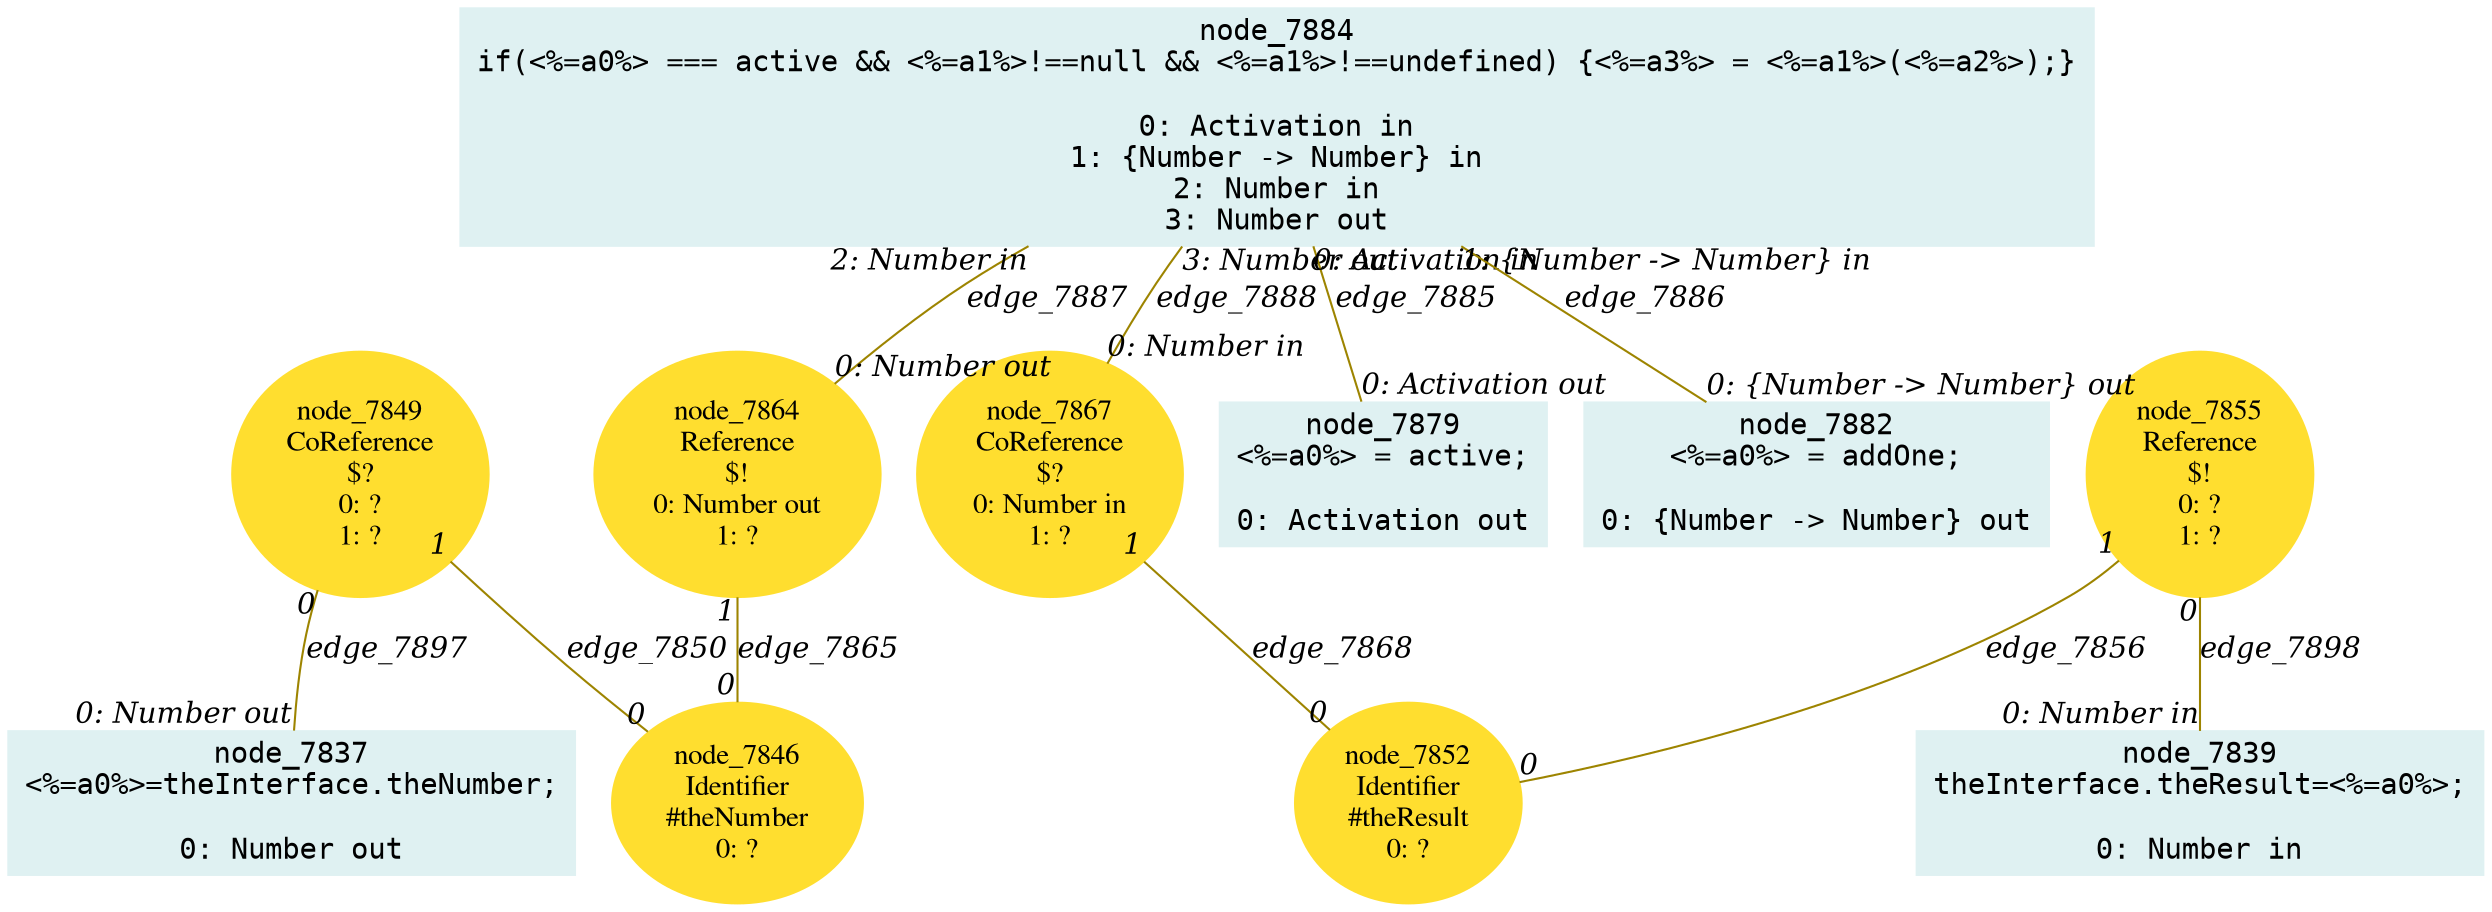 digraph g{node_7837 [shape="box", style="filled", color="#dff1f2", fontname="Courier", label="node_7837
<%=a0%>=theInterface.theNumber;

0: Number out" ]
node_7839 [shape="box", style="filled", color="#dff1f2", fontname="Courier", label="node_7839
theInterface.theResult=<%=a0%>;

0: Number in" ]
node_7846 [shape="ellipse", style="filled", color="#ffde2f", fontname="Times", label="node_7846
Identifier
#theNumber
0: ?" ]
node_7849 [shape="ellipse", style="filled", color="#ffde2f", fontname="Times", label="node_7849
CoReference
$?
0: ?
1: ?" ]
node_7852 [shape="ellipse", style="filled", color="#ffde2f", fontname="Times", label="node_7852
Identifier
#theResult
0: ?" ]
node_7855 [shape="ellipse", style="filled", color="#ffde2f", fontname="Times", label="node_7855
Reference
$!
0: ?
1: ?" ]
node_7864 [shape="ellipse", style="filled", color="#ffde2f", fontname="Times", label="node_7864
Reference
$!
0: Number out
1: ?" ]
node_7867 [shape="ellipse", style="filled", color="#ffde2f", fontname="Times", label="node_7867
CoReference
$?
0: Number in
1: ?" ]
node_7879 [shape="box", style="filled", color="#dff1f2", fontname="Courier", label="node_7879
<%=a0%> = active;

0: Activation out" ]
node_7882 [shape="box", style="filled", color="#dff1f2", fontname="Courier", label="node_7882
<%=a0%> = addOne;

0: {Number -> Number} out" ]
node_7884 [shape="box", style="filled", color="#dff1f2", fontname="Courier", label="node_7884
if(<%=a0%> === active && <%=a1%>!==null && <%=a1%>!==undefined) {<%=a3%> = <%=a1%>(<%=a2%>);}

0: Activation in
1: {Number -> Number} in
2: Number in
3: Number out" ]
node_7849 -> node_7846 [dir=none, arrowHead=none, fontname="Times-Italic", arrowsize=1, color="#9d8400", label="edge_7850",  headlabel="0", taillabel="1" ]
node_7855 -> node_7852 [dir=none, arrowHead=none, fontname="Times-Italic", arrowsize=1, color="#9d8400", label="edge_7856",  headlabel="0", taillabel="1" ]
node_7864 -> node_7846 [dir=none, arrowHead=none, fontname="Times-Italic", arrowsize=1, color="#9d8400", label="edge_7865",  headlabel="0", taillabel="1" ]
node_7867 -> node_7852 [dir=none, arrowHead=none, fontname="Times-Italic", arrowsize=1, color="#9d8400", label="edge_7868",  headlabel="0", taillabel="1" ]
node_7884 -> node_7879 [dir=none, arrowHead=none, fontname="Times-Italic", arrowsize=1, color="#9d8400", label="edge_7885",  headlabel="0: Activation out", taillabel="0: Activation in" ]
node_7884 -> node_7882 [dir=none, arrowHead=none, fontname="Times-Italic", arrowsize=1, color="#9d8400", label="edge_7886",  headlabel="0: {Number -> Number} out", taillabel="1: {Number -> Number} in" ]
node_7884 -> node_7864 [dir=none, arrowHead=none, fontname="Times-Italic", arrowsize=1, color="#9d8400", label="edge_7887",  headlabel="0: Number out", taillabel="2: Number in" ]
node_7884 -> node_7867 [dir=none, arrowHead=none, fontname="Times-Italic", arrowsize=1, color="#9d8400", label="edge_7888",  headlabel="0: Number in", taillabel="3: Number out" ]
node_7849 -> node_7837 [dir=none, arrowHead=none, fontname="Times-Italic", arrowsize=1, color="#9d8400", label="edge_7897",  headlabel="0: Number out", taillabel="0" ]
node_7855 -> node_7839 [dir=none, arrowHead=none, fontname="Times-Italic", arrowsize=1, color="#9d8400", label="edge_7898",  headlabel="0: Number in", taillabel="0" ]
}